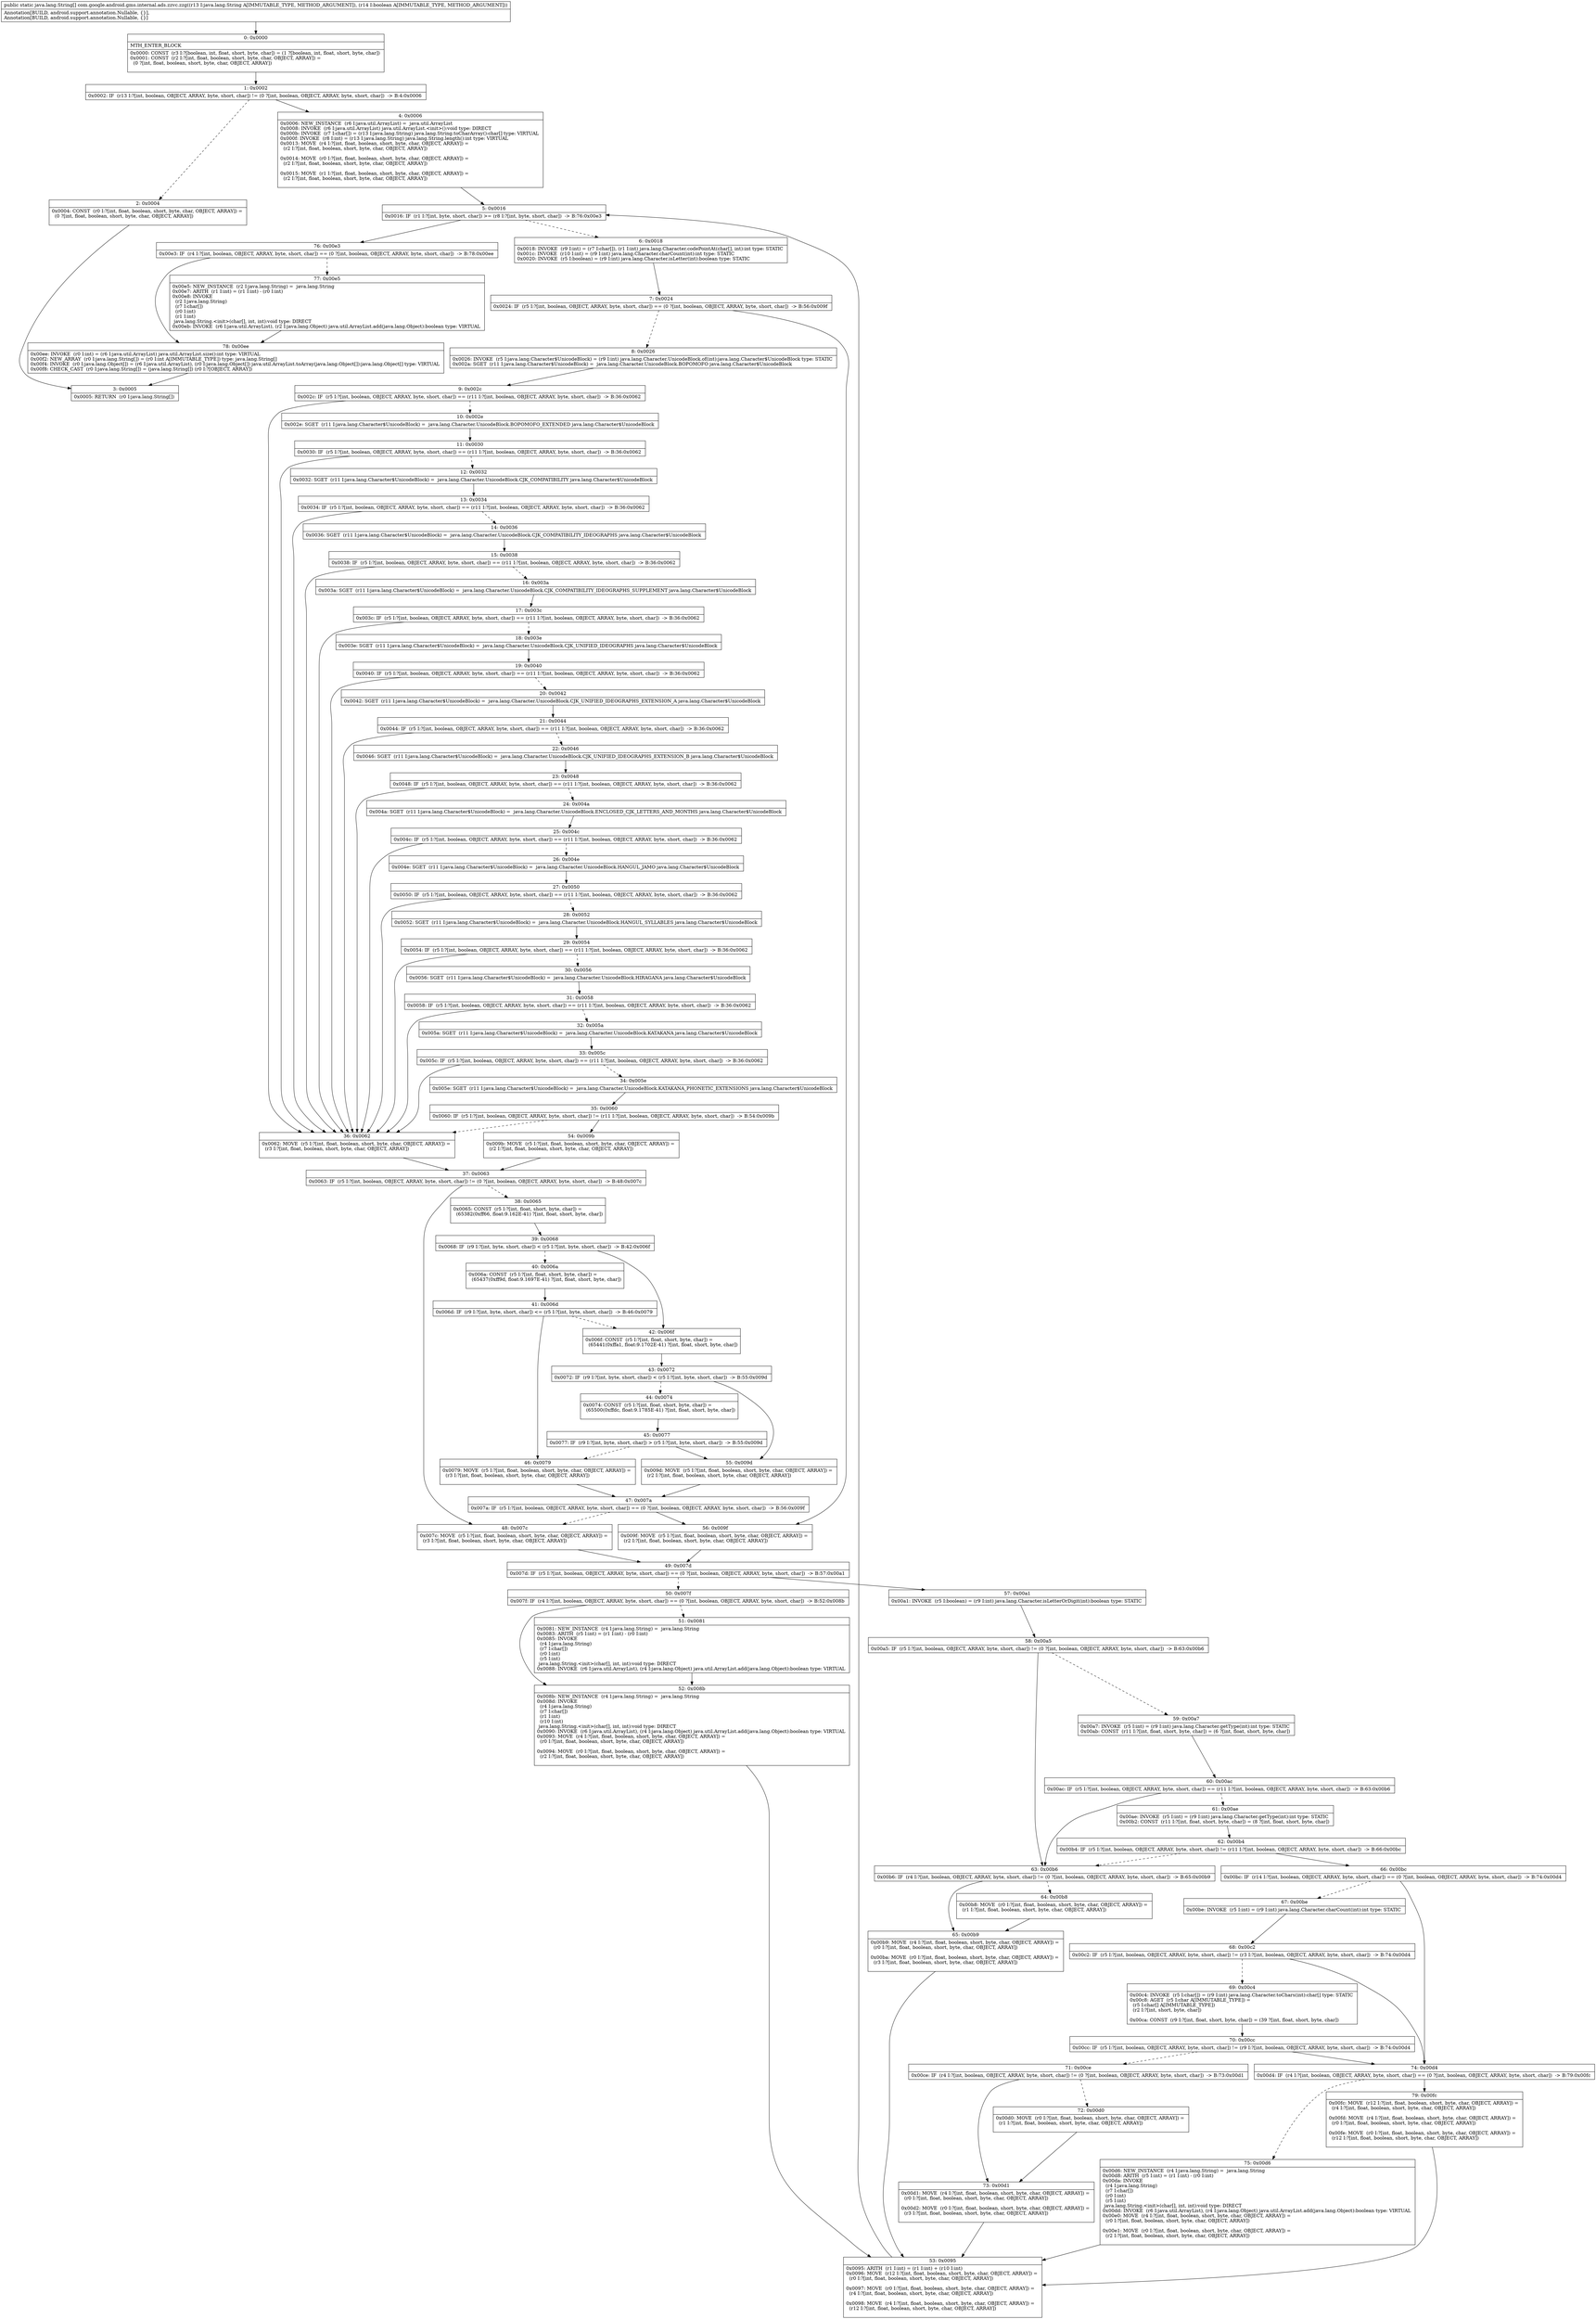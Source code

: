 digraph "CFG forcom.google.android.gms.internal.ads.zzvc.zzg(Ljava\/lang\/String;Z)[Ljava\/lang\/String;" {
Node_0 [shape=record,label="{0\:\ 0x0000|MTH_ENTER_BLOCK\l|0x0000: CONST  (r3 I:?[boolean, int, float, short, byte, char]) = (1 ?[boolean, int, float, short, byte, char]) \l0x0001: CONST  (r2 I:?[int, float, boolean, short, byte, char, OBJECT, ARRAY]) = \l  (0 ?[int, float, boolean, short, byte, char, OBJECT, ARRAY])\l \l}"];
Node_1 [shape=record,label="{1\:\ 0x0002|0x0002: IF  (r13 I:?[int, boolean, OBJECT, ARRAY, byte, short, char]) != (0 ?[int, boolean, OBJECT, ARRAY, byte, short, char])  \-\> B:4:0x0006 \l}"];
Node_2 [shape=record,label="{2\:\ 0x0004|0x0004: CONST  (r0 I:?[int, float, boolean, short, byte, char, OBJECT, ARRAY]) = \l  (0 ?[int, float, boolean, short, byte, char, OBJECT, ARRAY])\l \l}"];
Node_3 [shape=record,label="{3\:\ 0x0005|0x0005: RETURN  (r0 I:java.lang.String[]) \l}"];
Node_4 [shape=record,label="{4\:\ 0x0006|0x0006: NEW_INSTANCE  (r6 I:java.util.ArrayList) =  java.util.ArrayList \l0x0008: INVOKE  (r6 I:java.util.ArrayList) java.util.ArrayList.\<init\>():void type: DIRECT \l0x000b: INVOKE  (r7 I:char[]) = (r13 I:java.lang.String) java.lang.String.toCharArray():char[] type: VIRTUAL \l0x000f: INVOKE  (r8 I:int) = (r13 I:java.lang.String) java.lang.String.length():int type: VIRTUAL \l0x0013: MOVE  (r4 I:?[int, float, boolean, short, byte, char, OBJECT, ARRAY]) = \l  (r2 I:?[int, float, boolean, short, byte, char, OBJECT, ARRAY])\l \l0x0014: MOVE  (r0 I:?[int, float, boolean, short, byte, char, OBJECT, ARRAY]) = \l  (r2 I:?[int, float, boolean, short, byte, char, OBJECT, ARRAY])\l \l0x0015: MOVE  (r1 I:?[int, float, boolean, short, byte, char, OBJECT, ARRAY]) = \l  (r2 I:?[int, float, boolean, short, byte, char, OBJECT, ARRAY])\l \l}"];
Node_5 [shape=record,label="{5\:\ 0x0016|0x0016: IF  (r1 I:?[int, byte, short, char]) \>= (r8 I:?[int, byte, short, char])  \-\> B:76:0x00e3 \l}"];
Node_6 [shape=record,label="{6\:\ 0x0018|0x0018: INVOKE  (r9 I:int) = (r7 I:char[]), (r1 I:int) java.lang.Character.codePointAt(char[], int):int type: STATIC \l0x001c: INVOKE  (r10 I:int) = (r9 I:int) java.lang.Character.charCount(int):int type: STATIC \l0x0020: INVOKE  (r5 I:boolean) = (r9 I:int) java.lang.Character.isLetter(int):boolean type: STATIC \l}"];
Node_7 [shape=record,label="{7\:\ 0x0024|0x0024: IF  (r5 I:?[int, boolean, OBJECT, ARRAY, byte, short, char]) == (0 ?[int, boolean, OBJECT, ARRAY, byte, short, char])  \-\> B:56:0x009f \l}"];
Node_8 [shape=record,label="{8\:\ 0x0026|0x0026: INVOKE  (r5 I:java.lang.Character$UnicodeBlock) = (r9 I:int) java.lang.Character.UnicodeBlock.of(int):java.lang.Character$UnicodeBlock type: STATIC \l0x002a: SGET  (r11 I:java.lang.Character$UnicodeBlock) =  java.lang.Character.UnicodeBlock.BOPOMOFO java.lang.Character$UnicodeBlock \l}"];
Node_9 [shape=record,label="{9\:\ 0x002c|0x002c: IF  (r5 I:?[int, boolean, OBJECT, ARRAY, byte, short, char]) == (r11 I:?[int, boolean, OBJECT, ARRAY, byte, short, char])  \-\> B:36:0x0062 \l}"];
Node_10 [shape=record,label="{10\:\ 0x002e|0x002e: SGET  (r11 I:java.lang.Character$UnicodeBlock) =  java.lang.Character.UnicodeBlock.BOPOMOFO_EXTENDED java.lang.Character$UnicodeBlock \l}"];
Node_11 [shape=record,label="{11\:\ 0x0030|0x0030: IF  (r5 I:?[int, boolean, OBJECT, ARRAY, byte, short, char]) == (r11 I:?[int, boolean, OBJECT, ARRAY, byte, short, char])  \-\> B:36:0x0062 \l}"];
Node_12 [shape=record,label="{12\:\ 0x0032|0x0032: SGET  (r11 I:java.lang.Character$UnicodeBlock) =  java.lang.Character.UnicodeBlock.CJK_COMPATIBILITY java.lang.Character$UnicodeBlock \l}"];
Node_13 [shape=record,label="{13\:\ 0x0034|0x0034: IF  (r5 I:?[int, boolean, OBJECT, ARRAY, byte, short, char]) == (r11 I:?[int, boolean, OBJECT, ARRAY, byte, short, char])  \-\> B:36:0x0062 \l}"];
Node_14 [shape=record,label="{14\:\ 0x0036|0x0036: SGET  (r11 I:java.lang.Character$UnicodeBlock) =  java.lang.Character.UnicodeBlock.CJK_COMPATIBILITY_IDEOGRAPHS java.lang.Character$UnicodeBlock \l}"];
Node_15 [shape=record,label="{15\:\ 0x0038|0x0038: IF  (r5 I:?[int, boolean, OBJECT, ARRAY, byte, short, char]) == (r11 I:?[int, boolean, OBJECT, ARRAY, byte, short, char])  \-\> B:36:0x0062 \l}"];
Node_16 [shape=record,label="{16\:\ 0x003a|0x003a: SGET  (r11 I:java.lang.Character$UnicodeBlock) =  java.lang.Character.UnicodeBlock.CJK_COMPATIBILITY_IDEOGRAPHS_SUPPLEMENT java.lang.Character$UnicodeBlock \l}"];
Node_17 [shape=record,label="{17\:\ 0x003c|0x003c: IF  (r5 I:?[int, boolean, OBJECT, ARRAY, byte, short, char]) == (r11 I:?[int, boolean, OBJECT, ARRAY, byte, short, char])  \-\> B:36:0x0062 \l}"];
Node_18 [shape=record,label="{18\:\ 0x003e|0x003e: SGET  (r11 I:java.lang.Character$UnicodeBlock) =  java.lang.Character.UnicodeBlock.CJK_UNIFIED_IDEOGRAPHS java.lang.Character$UnicodeBlock \l}"];
Node_19 [shape=record,label="{19\:\ 0x0040|0x0040: IF  (r5 I:?[int, boolean, OBJECT, ARRAY, byte, short, char]) == (r11 I:?[int, boolean, OBJECT, ARRAY, byte, short, char])  \-\> B:36:0x0062 \l}"];
Node_20 [shape=record,label="{20\:\ 0x0042|0x0042: SGET  (r11 I:java.lang.Character$UnicodeBlock) =  java.lang.Character.UnicodeBlock.CJK_UNIFIED_IDEOGRAPHS_EXTENSION_A java.lang.Character$UnicodeBlock \l}"];
Node_21 [shape=record,label="{21\:\ 0x0044|0x0044: IF  (r5 I:?[int, boolean, OBJECT, ARRAY, byte, short, char]) == (r11 I:?[int, boolean, OBJECT, ARRAY, byte, short, char])  \-\> B:36:0x0062 \l}"];
Node_22 [shape=record,label="{22\:\ 0x0046|0x0046: SGET  (r11 I:java.lang.Character$UnicodeBlock) =  java.lang.Character.UnicodeBlock.CJK_UNIFIED_IDEOGRAPHS_EXTENSION_B java.lang.Character$UnicodeBlock \l}"];
Node_23 [shape=record,label="{23\:\ 0x0048|0x0048: IF  (r5 I:?[int, boolean, OBJECT, ARRAY, byte, short, char]) == (r11 I:?[int, boolean, OBJECT, ARRAY, byte, short, char])  \-\> B:36:0x0062 \l}"];
Node_24 [shape=record,label="{24\:\ 0x004a|0x004a: SGET  (r11 I:java.lang.Character$UnicodeBlock) =  java.lang.Character.UnicodeBlock.ENCLOSED_CJK_LETTERS_AND_MONTHS java.lang.Character$UnicodeBlock \l}"];
Node_25 [shape=record,label="{25\:\ 0x004c|0x004c: IF  (r5 I:?[int, boolean, OBJECT, ARRAY, byte, short, char]) == (r11 I:?[int, boolean, OBJECT, ARRAY, byte, short, char])  \-\> B:36:0x0062 \l}"];
Node_26 [shape=record,label="{26\:\ 0x004e|0x004e: SGET  (r11 I:java.lang.Character$UnicodeBlock) =  java.lang.Character.UnicodeBlock.HANGUL_JAMO java.lang.Character$UnicodeBlock \l}"];
Node_27 [shape=record,label="{27\:\ 0x0050|0x0050: IF  (r5 I:?[int, boolean, OBJECT, ARRAY, byte, short, char]) == (r11 I:?[int, boolean, OBJECT, ARRAY, byte, short, char])  \-\> B:36:0x0062 \l}"];
Node_28 [shape=record,label="{28\:\ 0x0052|0x0052: SGET  (r11 I:java.lang.Character$UnicodeBlock) =  java.lang.Character.UnicodeBlock.HANGUL_SYLLABLES java.lang.Character$UnicodeBlock \l}"];
Node_29 [shape=record,label="{29\:\ 0x0054|0x0054: IF  (r5 I:?[int, boolean, OBJECT, ARRAY, byte, short, char]) == (r11 I:?[int, boolean, OBJECT, ARRAY, byte, short, char])  \-\> B:36:0x0062 \l}"];
Node_30 [shape=record,label="{30\:\ 0x0056|0x0056: SGET  (r11 I:java.lang.Character$UnicodeBlock) =  java.lang.Character.UnicodeBlock.HIRAGANA java.lang.Character$UnicodeBlock \l}"];
Node_31 [shape=record,label="{31\:\ 0x0058|0x0058: IF  (r5 I:?[int, boolean, OBJECT, ARRAY, byte, short, char]) == (r11 I:?[int, boolean, OBJECT, ARRAY, byte, short, char])  \-\> B:36:0x0062 \l}"];
Node_32 [shape=record,label="{32\:\ 0x005a|0x005a: SGET  (r11 I:java.lang.Character$UnicodeBlock) =  java.lang.Character.UnicodeBlock.KATAKANA java.lang.Character$UnicodeBlock \l}"];
Node_33 [shape=record,label="{33\:\ 0x005c|0x005c: IF  (r5 I:?[int, boolean, OBJECT, ARRAY, byte, short, char]) == (r11 I:?[int, boolean, OBJECT, ARRAY, byte, short, char])  \-\> B:36:0x0062 \l}"];
Node_34 [shape=record,label="{34\:\ 0x005e|0x005e: SGET  (r11 I:java.lang.Character$UnicodeBlock) =  java.lang.Character.UnicodeBlock.KATAKANA_PHONETIC_EXTENSIONS java.lang.Character$UnicodeBlock \l}"];
Node_35 [shape=record,label="{35\:\ 0x0060|0x0060: IF  (r5 I:?[int, boolean, OBJECT, ARRAY, byte, short, char]) != (r11 I:?[int, boolean, OBJECT, ARRAY, byte, short, char])  \-\> B:54:0x009b \l}"];
Node_36 [shape=record,label="{36\:\ 0x0062|0x0062: MOVE  (r5 I:?[int, float, boolean, short, byte, char, OBJECT, ARRAY]) = \l  (r3 I:?[int, float, boolean, short, byte, char, OBJECT, ARRAY])\l \l}"];
Node_37 [shape=record,label="{37\:\ 0x0063|0x0063: IF  (r5 I:?[int, boolean, OBJECT, ARRAY, byte, short, char]) != (0 ?[int, boolean, OBJECT, ARRAY, byte, short, char])  \-\> B:48:0x007c \l}"];
Node_38 [shape=record,label="{38\:\ 0x0065|0x0065: CONST  (r5 I:?[int, float, short, byte, char]) = \l  (65382(0xff66, float:9.162E\-41) ?[int, float, short, byte, char])\l \l}"];
Node_39 [shape=record,label="{39\:\ 0x0068|0x0068: IF  (r9 I:?[int, byte, short, char]) \< (r5 I:?[int, byte, short, char])  \-\> B:42:0x006f \l}"];
Node_40 [shape=record,label="{40\:\ 0x006a|0x006a: CONST  (r5 I:?[int, float, short, byte, char]) = \l  (65437(0xff9d, float:9.1697E\-41) ?[int, float, short, byte, char])\l \l}"];
Node_41 [shape=record,label="{41\:\ 0x006d|0x006d: IF  (r9 I:?[int, byte, short, char]) \<= (r5 I:?[int, byte, short, char])  \-\> B:46:0x0079 \l}"];
Node_42 [shape=record,label="{42\:\ 0x006f|0x006f: CONST  (r5 I:?[int, float, short, byte, char]) = \l  (65441(0xffa1, float:9.1702E\-41) ?[int, float, short, byte, char])\l \l}"];
Node_43 [shape=record,label="{43\:\ 0x0072|0x0072: IF  (r9 I:?[int, byte, short, char]) \< (r5 I:?[int, byte, short, char])  \-\> B:55:0x009d \l}"];
Node_44 [shape=record,label="{44\:\ 0x0074|0x0074: CONST  (r5 I:?[int, float, short, byte, char]) = \l  (65500(0xffdc, float:9.1785E\-41) ?[int, float, short, byte, char])\l \l}"];
Node_45 [shape=record,label="{45\:\ 0x0077|0x0077: IF  (r9 I:?[int, byte, short, char]) \> (r5 I:?[int, byte, short, char])  \-\> B:55:0x009d \l}"];
Node_46 [shape=record,label="{46\:\ 0x0079|0x0079: MOVE  (r5 I:?[int, float, boolean, short, byte, char, OBJECT, ARRAY]) = \l  (r3 I:?[int, float, boolean, short, byte, char, OBJECT, ARRAY])\l \l}"];
Node_47 [shape=record,label="{47\:\ 0x007a|0x007a: IF  (r5 I:?[int, boolean, OBJECT, ARRAY, byte, short, char]) == (0 ?[int, boolean, OBJECT, ARRAY, byte, short, char])  \-\> B:56:0x009f \l}"];
Node_48 [shape=record,label="{48\:\ 0x007c|0x007c: MOVE  (r5 I:?[int, float, boolean, short, byte, char, OBJECT, ARRAY]) = \l  (r3 I:?[int, float, boolean, short, byte, char, OBJECT, ARRAY])\l \l}"];
Node_49 [shape=record,label="{49\:\ 0x007d|0x007d: IF  (r5 I:?[int, boolean, OBJECT, ARRAY, byte, short, char]) == (0 ?[int, boolean, OBJECT, ARRAY, byte, short, char])  \-\> B:57:0x00a1 \l}"];
Node_50 [shape=record,label="{50\:\ 0x007f|0x007f: IF  (r4 I:?[int, boolean, OBJECT, ARRAY, byte, short, char]) == (0 ?[int, boolean, OBJECT, ARRAY, byte, short, char])  \-\> B:52:0x008b \l}"];
Node_51 [shape=record,label="{51\:\ 0x0081|0x0081: NEW_INSTANCE  (r4 I:java.lang.String) =  java.lang.String \l0x0083: ARITH  (r5 I:int) = (r1 I:int) \- (r0 I:int) \l0x0085: INVOKE  \l  (r4 I:java.lang.String)\l  (r7 I:char[])\l  (r0 I:int)\l  (r5 I:int)\l java.lang.String.\<init\>(char[], int, int):void type: DIRECT \l0x0088: INVOKE  (r6 I:java.util.ArrayList), (r4 I:java.lang.Object) java.util.ArrayList.add(java.lang.Object):boolean type: VIRTUAL \l}"];
Node_52 [shape=record,label="{52\:\ 0x008b|0x008b: NEW_INSTANCE  (r4 I:java.lang.String) =  java.lang.String \l0x008d: INVOKE  \l  (r4 I:java.lang.String)\l  (r7 I:char[])\l  (r1 I:int)\l  (r10 I:int)\l java.lang.String.\<init\>(char[], int, int):void type: DIRECT \l0x0090: INVOKE  (r6 I:java.util.ArrayList), (r4 I:java.lang.Object) java.util.ArrayList.add(java.lang.Object):boolean type: VIRTUAL \l0x0093: MOVE  (r4 I:?[int, float, boolean, short, byte, char, OBJECT, ARRAY]) = \l  (r0 I:?[int, float, boolean, short, byte, char, OBJECT, ARRAY])\l \l0x0094: MOVE  (r0 I:?[int, float, boolean, short, byte, char, OBJECT, ARRAY]) = \l  (r2 I:?[int, float, boolean, short, byte, char, OBJECT, ARRAY])\l \l}"];
Node_53 [shape=record,label="{53\:\ 0x0095|0x0095: ARITH  (r1 I:int) = (r1 I:int) + (r10 I:int) \l0x0096: MOVE  (r12 I:?[int, float, boolean, short, byte, char, OBJECT, ARRAY]) = \l  (r0 I:?[int, float, boolean, short, byte, char, OBJECT, ARRAY])\l \l0x0097: MOVE  (r0 I:?[int, float, boolean, short, byte, char, OBJECT, ARRAY]) = \l  (r4 I:?[int, float, boolean, short, byte, char, OBJECT, ARRAY])\l \l0x0098: MOVE  (r4 I:?[int, float, boolean, short, byte, char, OBJECT, ARRAY]) = \l  (r12 I:?[int, float, boolean, short, byte, char, OBJECT, ARRAY])\l \l}"];
Node_54 [shape=record,label="{54\:\ 0x009b|0x009b: MOVE  (r5 I:?[int, float, boolean, short, byte, char, OBJECT, ARRAY]) = \l  (r2 I:?[int, float, boolean, short, byte, char, OBJECT, ARRAY])\l \l}"];
Node_55 [shape=record,label="{55\:\ 0x009d|0x009d: MOVE  (r5 I:?[int, float, boolean, short, byte, char, OBJECT, ARRAY]) = \l  (r2 I:?[int, float, boolean, short, byte, char, OBJECT, ARRAY])\l \l}"];
Node_56 [shape=record,label="{56\:\ 0x009f|0x009f: MOVE  (r5 I:?[int, float, boolean, short, byte, char, OBJECT, ARRAY]) = \l  (r2 I:?[int, float, boolean, short, byte, char, OBJECT, ARRAY])\l \l}"];
Node_57 [shape=record,label="{57\:\ 0x00a1|0x00a1: INVOKE  (r5 I:boolean) = (r9 I:int) java.lang.Character.isLetterOrDigit(int):boolean type: STATIC \l}"];
Node_58 [shape=record,label="{58\:\ 0x00a5|0x00a5: IF  (r5 I:?[int, boolean, OBJECT, ARRAY, byte, short, char]) != (0 ?[int, boolean, OBJECT, ARRAY, byte, short, char])  \-\> B:63:0x00b6 \l}"];
Node_59 [shape=record,label="{59\:\ 0x00a7|0x00a7: INVOKE  (r5 I:int) = (r9 I:int) java.lang.Character.getType(int):int type: STATIC \l0x00ab: CONST  (r11 I:?[int, float, short, byte, char]) = (6 ?[int, float, short, byte, char]) \l}"];
Node_60 [shape=record,label="{60\:\ 0x00ac|0x00ac: IF  (r5 I:?[int, boolean, OBJECT, ARRAY, byte, short, char]) == (r11 I:?[int, boolean, OBJECT, ARRAY, byte, short, char])  \-\> B:63:0x00b6 \l}"];
Node_61 [shape=record,label="{61\:\ 0x00ae|0x00ae: INVOKE  (r5 I:int) = (r9 I:int) java.lang.Character.getType(int):int type: STATIC \l0x00b2: CONST  (r11 I:?[int, float, short, byte, char]) = (8 ?[int, float, short, byte, char]) \l}"];
Node_62 [shape=record,label="{62\:\ 0x00b4|0x00b4: IF  (r5 I:?[int, boolean, OBJECT, ARRAY, byte, short, char]) != (r11 I:?[int, boolean, OBJECT, ARRAY, byte, short, char])  \-\> B:66:0x00bc \l}"];
Node_63 [shape=record,label="{63\:\ 0x00b6|0x00b6: IF  (r4 I:?[int, boolean, OBJECT, ARRAY, byte, short, char]) != (0 ?[int, boolean, OBJECT, ARRAY, byte, short, char])  \-\> B:65:0x00b9 \l}"];
Node_64 [shape=record,label="{64\:\ 0x00b8|0x00b8: MOVE  (r0 I:?[int, float, boolean, short, byte, char, OBJECT, ARRAY]) = \l  (r1 I:?[int, float, boolean, short, byte, char, OBJECT, ARRAY])\l \l}"];
Node_65 [shape=record,label="{65\:\ 0x00b9|0x00b9: MOVE  (r4 I:?[int, float, boolean, short, byte, char, OBJECT, ARRAY]) = \l  (r0 I:?[int, float, boolean, short, byte, char, OBJECT, ARRAY])\l \l0x00ba: MOVE  (r0 I:?[int, float, boolean, short, byte, char, OBJECT, ARRAY]) = \l  (r3 I:?[int, float, boolean, short, byte, char, OBJECT, ARRAY])\l \l}"];
Node_66 [shape=record,label="{66\:\ 0x00bc|0x00bc: IF  (r14 I:?[int, boolean, OBJECT, ARRAY, byte, short, char]) == (0 ?[int, boolean, OBJECT, ARRAY, byte, short, char])  \-\> B:74:0x00d4 \l}"];
Node_67 [shape=record,label="{67\:\ 0x00be|0x00be: INVOKE  (r5 I:int) = (r9 I:int) java.lang.Character.charCount(int):int type: STATIC \l}"];
Node_68 [shape=record,label="{68\:\ 0x00c2|0x00c2: IF  (r5 I:?[int, boolean, OBJECT, ARRAY, byte, short, char]) != (r3 I:?[int, boolean, OBJECT, ARRAY, byte, short, char])  \-\> B:74:0x00d4 \l}"];
Node_69 [shape=record,label="{69\:\ 0x00c4|0x00c4: INVOKE  (r5 I:char[]) = (r9 I:int) java.lang.Character.toChars(int):char[] type: STATIC \l0x00c8: AGET  (r5 I:char A[IMMUTABLE_TYPE]) = \l  (r5 I:char[] A[IMMUTABLE_TYPE])\l  (r2 I:?[int, short, byte, char])\l \l0x00ca: CONST  (r9 I:?[int, float, short, byte, char]) = (39 ?[int, float, short, byte, char]) \l}"];
Node_70 [shape=record,label="{70\:\ 0x00cc|0x00cc: IF  (r5 I:?[int, boolean, OBJECT, ARRAY, byte, short, char]) != (r9 I:?[int, boolean, OBJECT, ARRAY, byte, short, char])  \-\> B:74:0x00d4 \l}"];
Node_71 [shape=record,label="{71\:\ 0x00ce|0x00ce: IF  (r4 I:?[int, boolean, OBJECT, ARRAY, byte, short, char]) != (0 ?[int, boolean, OBJECT, ARRAY, byte, short, char])  \-\> B:73:0x00d1 \l}"];
Node_72 [shape=record,label="{72\:\ 0x00d0|0x00d0: MOVE  (r0 I:?[int, float, boolean, short, byte, char, OBJECT, ARRAY]) = \l  (r1 I:?[int, float, boolean, short, byte, char, OBJECT, ARRAY])\l \l}"];
Node_73 [shape=record,label="{73\:\ 0x00d1|0x00d1: MOVE  (r4 I:?[int, float, boolean, short, byte, char, OBJECT, ARRAY]) = \l  (r0 I:?[int, float, boolean, short, byte, char, OBJECT, ARRAY])\l \l0x00d2: MOVE  (r0 I:?[int, float, boolean, short, byte, char, OBJECT, ARRAY]) = \l  (r3 I:?[int, float, boolean, short, byte, char, OBJECT, ARRAY])\l \l}"];
Node_74 [shape=record,label="{74\:\ 0x00d4|0x00d4: IF  (r4 I:?[int, boolean, OBJECT, ARRAY, byte, short, char]) == (0 ?[int, boolean, OBJECT, ARRAY, byte, short, char])  \-\> B:79:0x00fc \l}"];
Node_75 [shape=record,label="{75\:\ 0x00d6|0x00d6: NEW_INSTANCE  (r4 I:java.lang.String) =  java.lang.String \l0x00d8: ARITH  (r5 I:int) = (r1 I:int) \- (r0 I:int) \l0x00da: INVOKE  \l  (r4 I:java.lang.String)\l  (r7 I:char[])\l  (r0 I:int)\l  (r5 I:int)\l java.lang.String.\<init\>(char[], int, int):void type: DIRECT \l0x00dd: INVOKE  (r6 I:java.util.ArrayList), (r4 I:java.lang.Object) java.util.ArrayList.add(java.lang.Object):boolean type: VIRTUAL \l0x00e0: MOVE  (r4 I:?[int, float, boolean, short, byte, char, OBJECT, ARRAY]) = \l  (r0 I:?[int, float, boolean, short, byte, char, OBJECT, ARRAY])\l \l0x00e1: MOVE  (r0 I:?[int, float, boolean, short, byte, char, OBJECT, ARRAY]) = \l  (r2 I:?[int, float, boolean, short, byte, char, OBJECT, ARRAY])\l \l}"];
Node_76 [shape=record,label="{76\:\ 0x00e3|0x00e3: IF  (r4 I:?[int, boolean, OBJECT, ARRAY, byte, short, char]) == (0 ?[int, boolean, OBJECT, ARRAY, byte, short, char])  \-\> B:78:0x00ee \l}"];
Node_77 [shape=record,label="{77\:\ 0x00e5|0x00e5: NEW_INSTANCE  (r2 I:java.lang.String) =  java.lang.String \l0x00e7: ARITH  (r1 I:int) = (r1 I:int) \- (r0 I:int) \l0x00e8: INVOKE  \l  (r2 I:java.lang.String)\l  (r7 I:char[])\l  (r0 I:int)\l  (r1 I:int)\l java.lang.String.\<init\>(char[], int, int):void type: DIRECT \l0x00eb: INVOKE  (r6 I:java.util.ArrayList), (r2 I:java.lang.Object) java.util.ArrayList.add(java.lang.Object):boolean type: VIRTUAL \l}"];
Node_78 [shape=record,label="{78\:\ 0x00ee|0x00ee: INVOKE  (r0 I:int) = (r6 I:java.util.ArrayList) java.util.ArrayList.size():int type: VIRTUAL \l0x00f2: NEW_ARRAY  (r0 I:java.lang.String[]) = (r0 I:int A[IMMUTABLE_TYPE]) type: java.lang.String[] \l0x00f4: INVOKE  (r0 I:java.lang.Object[]) = (r6 I:java.util.ArrayList), (r0 I:java.lang.Object[]) java.util.ArrayList.toArray(java.lang.Object[]):java.lang.Object[] type: VIRTUAL \l0x00f8: CHECK_CAST  (r0 I:java.lang.String[]) = (java.lang.String[]) (r0 I:?[OBJECT, ARRAY]) \l}"];
Node_79 [shape=record,label="{79\:\ 0x00fc|0x00fc: MOVE  (r12 I:?[int, float, boolean, short, byte, char, OBJECT, ARRAY]) = \l  (r4 I:?[int, float, boolean, short, byte, char, OBJECT, ARRAY])\l \l0x00fd: MOVE  (r4 I:?[int, float, boolean, short, byte, char, OBJECT, ARRAY]) = \l  (r0 I:?[int, float, boolean, short, byte, char, OBJECT, ARRAY])\l \l0x00fe: MOVE  (r0 I:?[int, float, boolean, short, byte, char, OBJECT, ARRAY]) = \l  (r12 I:?[int, float, boolean, short, byte, char, OBJECT, ARRAY])\l \l}"];
MethodNode[shape=record,label="{public static java.lang.String[] com.google.android.gms.internal.ads.zzvc.zzg((r13 I:java.lang.String A[IMMUTABLE_TYPE, METHOD_ARGUMENT]), (r14 I:boolean A[IMMUTABLE_TYPE, METHOD_ARGUMENT]))  | Annotation[BUILD, android.support.annotation.Nullable, \{\}], \lAnnotation[BUILD, android.support.annotation.Nullable, \{\}]\l}"];
MethodNode -> Node_0;
Node_0 -> Node_1;
Node_1 -> Node_2[style=dashed];
Node_1 -> Node_4;
Node_2 -> Node_3;
Node_4 -> Node_5;
Node_5 -> Node_6[style=dashed];
Node_5 -> Node_76;
Node_6 -> Node_7;
Node_7 -> Node_8[style=dashed];
Node_7 -> Node_56;
Node_8 -> Node_9;
Node_9 -> Node_10[style=dashed];
Node_9 -> Node_36;
Node_10 -> Node_11;
Node_11 -> Node_12[style=dashed];
Node_11 -> Node_36;
Node_12 -> Node_13;
Node_13 -> Node_14[style=dashed];
Node_13 -> Node_36;
Node_14 -> Node_15;
Node_15 -> Node_16[style=dashed];
Node_15 -> Node_36;
Node_16 -> Node_17;
Node_17 -> Node_18[style=dashed];
Node_17 -> Node_36;
Node_18 -> Node_19;
Node_19 -> Node_20[style=dashed];
Node_19 -> Node_36;
Node_20 -> Node_21;
Node_21 -> Node_22[style=dashed];
Node_21 -> Node_36;
Node_22 -> Node_23;
Node_23 -> Node_24[style=dashed];
Node_23 -> Node_36;
Node_24 -> Node_25;
Node_25 -> Node_26[style=dashed];
Node_25 -> Node_36;
Node_26 -> Node_27;
Node_27 -> Node_28[style=dashed];
Node_27 -> Node_36;
Node_28 -> Node_29;
Node_29 -> Node_30[style=dashed];
Node_29 -> Node_36;
Node_30 -> Node_31;
Node_31 -> Node_32[style=dashed];
Node_31 -> Node_36;
Node_32 -> Node_33;
Node_33 -> Node_34[style=dashed];
Node_33 -> Node_36;
Node_34 -> Node_35;
Node_35 -> Node_36[style=dashed];
Node_35 -> Node_54;
Node_36 -> Node_37;
Node_37 -> Node_38[style=dashed];
Node_37 -> Node_48;
Node_38 -> Node_39;
Node_39 -> Node_40[style=dashed];
Node_39 -> Node_42;
Node_40 -> Node_41;
Node_41 -> Node_42[style=dashed];
Node_41 -> Node_46;
Node_42 -> Node_43;
Node_43 -> Node_44[style=dashed];
Node_43 -> Node_55;
Node_44 -> Node_45;
Node_45 -> Node_46[style=dashed];
Node_45 -> Node_55;
Node_46 -> Node_47;
Node_47 -> Node_48[style=dashed];
Node_47 -> Node_56;
Node_48 -> Node_49;
Node_49 -> Node_50[style=dashed];
Node_49 -> Node_57;
Node_50 -> Node_51[style=dashed];
Node_50 -> Node_52;
Node_51 -> Node_52;
Node_52 -> Node_53;
Node_53 -> Node_5;
Node_54 -> Node_37;
Node_55 -> Node_47;
Node_56 -> Node_49;
Node_57 -> Node_58;
Node_58 -> Node_59[style=dashed];
Node_58 -> Node_63;
Node_59 -> Node_60;
Node_60 -> Node_61[style=dashed];
Node_60 -> Node_63;
Node_61 -> Node_62;
Node_62 -> Node_63[style=dashed];
Node_62 -> Node_66;
Node_63 -> Node_64[style=dashed];
Node_63 -> Node_65;
Node_64 -> Node_65;
Node_65 -> Node_53;
Node_66 -> Node_67[style=dashed];
Node_66 -> Node_74;
Node_67 -> Node_68;
Node_68 -> Node_69[style=dashed];
Node_68 -> Node_74;
Node_69 -> Node_70;
Node_70 -> Node_71[style=dashed];
Node_70 -> Node_74;
Node_71 -> Node_72[style=dashed];
Node_71 -> Node_73;
Node_72 -> Node_73;
Node_73 -> Node_53;
Node_74 -> Node_75[style=dashed];
Node_74 -> Node_79;
Node_75 -> Node_53;
Node_76 -> Node_77[style=dashed];
Node_76 -> Node_78;
Node_77 -> Node_78;
Node_78 -> Node_3;
Node_79 -> Node_53;
}

